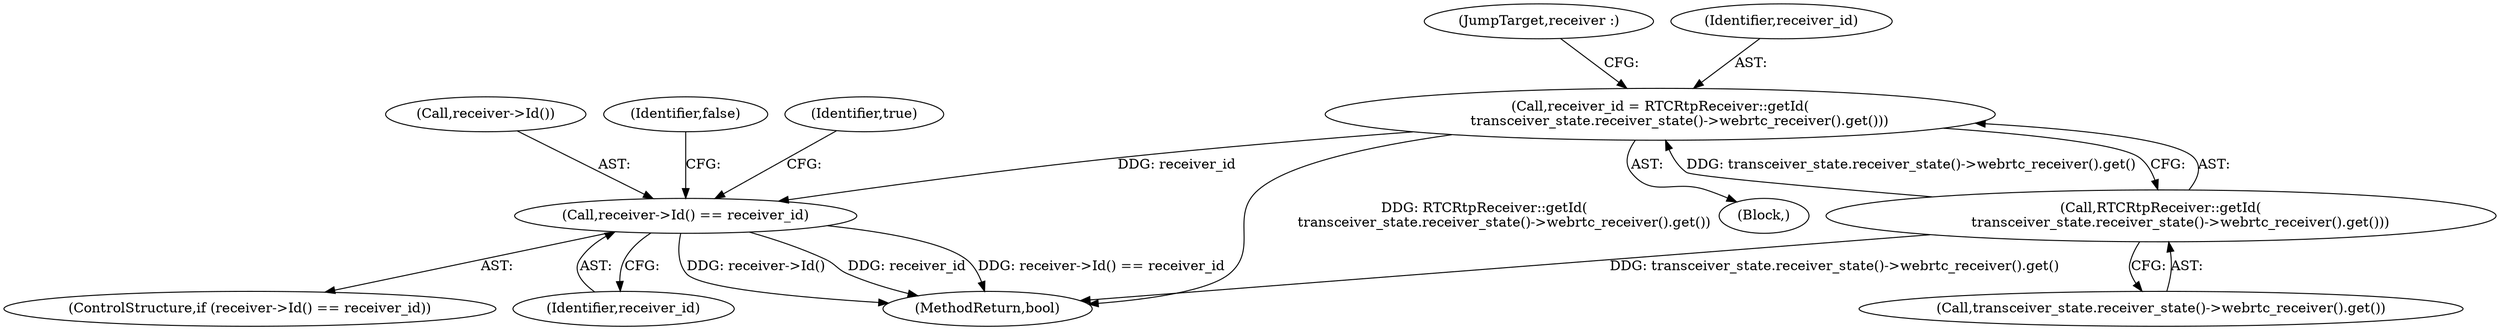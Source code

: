 digraph "0_Chrome_3514a77e7fa2e5b8bfe5d98af22964bbd69d680f_1@API" {
"1000106" [label="(Call,receiver_id = RTCRtpReceiver::getId(\n         transceiver_state.receiver_state()->webrtc_receiver().get()))"];
"1000108" [label="(Call,RTCRtpReceiver::getId(\n         transceiver_state.receiver_state()->webrtc_receiver().get()))"];
"1000113" [label="(Call,receiver->Id() == receiver_id)"];
"1000110" [label="(JumpTarget,receiver :)"];
"1000106" [label="(Call,receiver_id = RTCRtpReceiver::getId(\n         transceiver_state.receiver_state()->webrtc_receiver().get()))"];
"1000120" [label="(MethodReturn,bool)"];
"1000114" [label="(Call,receiver->Id())"];
"1000115" [label="(Identifier,receiver_id)"];
"1000117" [label="(Identifier,false)"];
"1000119" [label="(Identifier,true)"];
"1000108" [label="(Call,RTCRtpReceiver::getId(\n         transceiver_state.receiver_state()->webrtc_receiver().get()))"];
"1000113" [label="(Call,receiver->Id() == receiver_id)"];
"1000112" [label="(ControlStructure,if (receiver->Id() == receiver_id))"];
"1000109" [label="(Call,transceiver_state.receiver_state()->webrtc_receiver().get())"];
"1000107" [label="(Identifier,receiver_id)"];
"1000102" [label="(Block,)"];
"1000106" -> "1000102"  [label="AST: "];
"1000106" -> "1000108"  [label="CFG: "];
"1000107" -> "1000106"  [label="AST: "];
"1000108" -> "1000106"  [label="AST: "];
"1000110" -> "1000106"  [label="CFG: "];
"1000106" -> "1000120"  [label="DDG: RTCRtpReceiver::getId(\n         transceiver_state.receiver_state()->webrtc_receiver().get())"];
"1000108" -> "1000106"  [label="DDG: transceiver_state.receiver_state()->webrtc_receiver().get()"];
"1000106" -> "1000113"  [label="DDG: receiver_id"];
"1000108" -> "1000109"  [label="CFG: "];
"1000109" -> "1000108"  [label="AST: "];
"1000108" -> "1000120"  [label="DDG: transceiver_state.receiver_state()->webrtc_receiver().get()"];
"1000113" -> "1000112"  [label="AST: "];
"1000113" -> "1000115"  [label="CFG: "];
"1000114" -> "1000113"  [label="AST: "];
"1000115" -> "1000113"  [label="AST: "];
"1000117" -> "1000113"  [label="CFG: "];
"1000119" -> "1000113"  [label="CFG: "];
"1000113" -> "1000120"  [label="DDG: receiver->Id()"];
"1000113" -> "1000120"  [label="DDG: receiver_id"];
"1000113" -> "1000120"  [label="DDG: receiver->Id() == receiver_id"];
}
